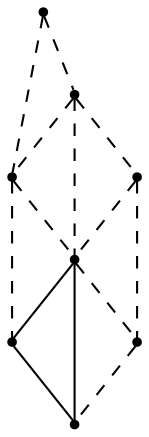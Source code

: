 graph G {
node [
shape=point];
0[label=0];
1[label=1];
2[label=2];
3[label=3];
4[label=4];
5[label=5];
6[label=6];
7[label=7];
0--1 [style=dashed];
0--2 [style=dashed];
1--2 [style=dashed];
1--3 [style=dashed];
1--4 [style=dashed];
2--4 [style=dashed];
2--5 [style=dashed];
3--4 [style=dashed];
3--6 [style=dashed];
4--5 [style=solid];
4--6 [style=dashed];
4--7 [style=solid];
5--7 [style=solid];
6--7 [style=dashed];
}
